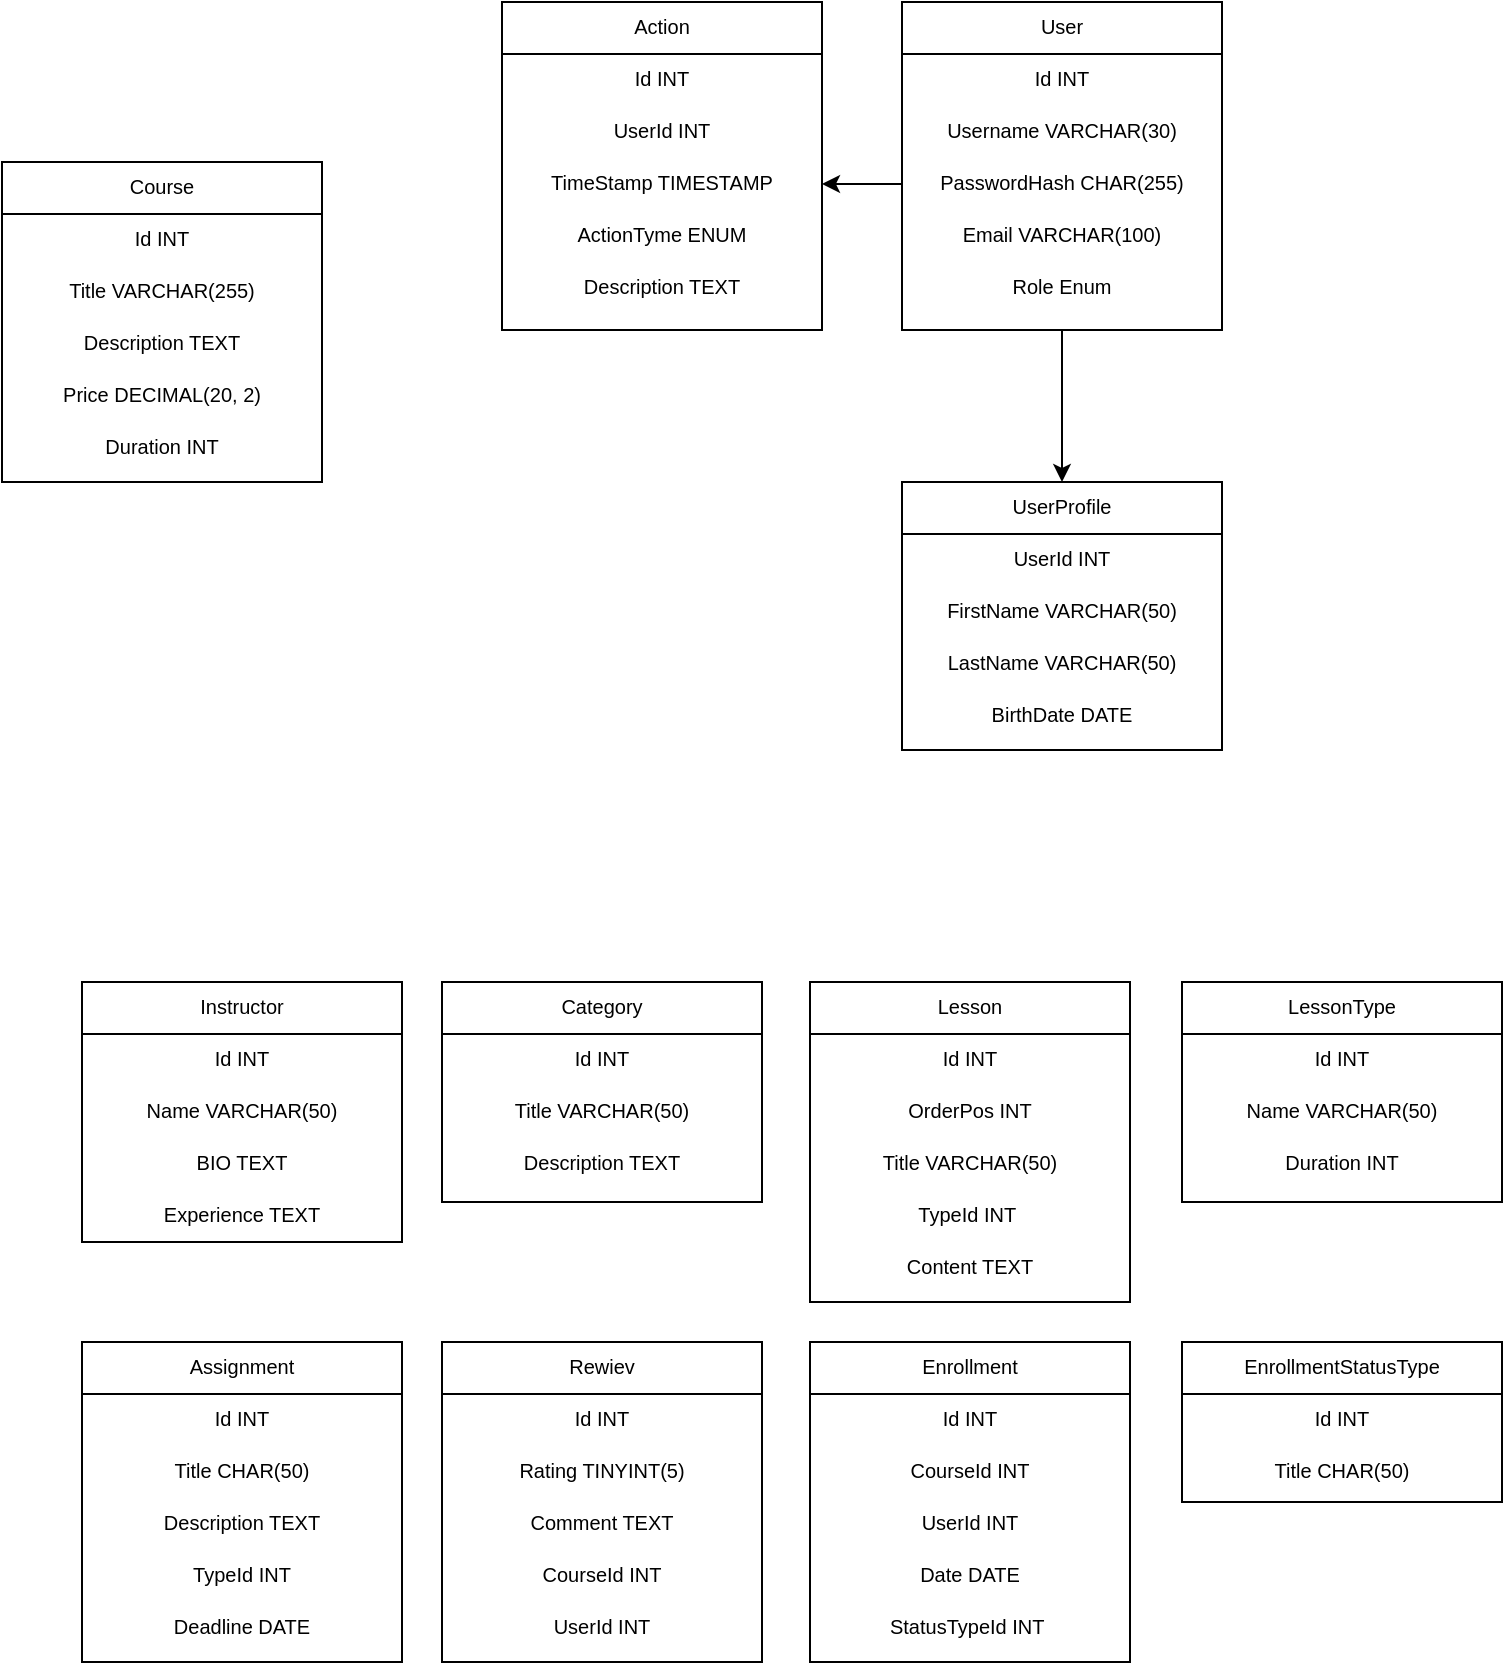 <mxfile version="24.7.13">
  <diagram id="C5RBs43oDa-KdzZeNtuy" name="Page-1">
    <mxGraphModel dx="1050" dy="1691" grid="1" gridSize="10" guides="1" tooltips="1" connect="1" arrows="1" fold="1" page="1" pageScale="1" pageWidth="827" pageHeight="1169" math="0" shadow="0">
      <root>
        <mxCell id="WIyWlLk6GJQsqaUBKTNV-0" />
        <mxCell id="WIyWlLk6GJQsqaUBKTNV-1" parent="WIyWlLk6GJQsqaUBKTNV-0" />
        <mxCell id="aah-on_qy1afVSjprkFK-63" style="edgeStyle=orthogonalEdgeStyle;rounded=0;orthogonalLoop=1;jettySize=auto;html=1;exitX=0.5;exitY=1;exitDx=0;exitDy=0;entryX=0.5;entryY=0;entryDx=0;entryDy=0;" parent="WIyWlLk6GJQsqaUBKTNV-1" source="zkfFHV4jXpPFQw0GAbJ--0" target="aah-on_qy1afVSjprkFK-1" edge="1">
          <mxGeometry relative="1" as="geometry" />
        </mxCell>
        <mxCell id="zkfFHV4jXpPFQw0GAbJ--0" value="User" style="swimlane;fontStyle=0;align=center;verticalAlign=top;childLayout=stackLayout;horizontal=1;startSize=26;horizontalStack=0;resizeParent=1;resizeLast=0;collapsible=1;marginBottom=0;rounded=0;shadow=0;strokeWidth=1;fontSize=10;labelBackgroundColor=none;" parent="WIyWlLk6GJQsqaUBKTNV-1" vertex="1">
          <mxGeometry x="500" y="-30" width="160" height="164" as="geometry">
            <mxRectangle x="230" y="140" width="160" height="26" as="alternateBounds" />
          </mxGeometry>
        </mxCell>
        <mxCell id="zkfFHV4jXpPFQw0GAbJ--1" value="Id INT" style="text;align=center;verticalAlign=top;spacingLeft=4;spacingRight=4;overflow=hidden;rotatable=0;points=[[0,0.5],[1,0.5]];portConstraint=eastwest;fontSize=10;labelBackgroundColor=none;" parent="zkfFHV4jXpPFQw0GAbJ--0" vertex="1">
          <mxGeometry y="26" width="160" height="26" as="geometry" />
        </mxCell>
        <mxCell id="zkfFHV4jXpPFQw0GAbJ--2" value="Username VARCHAR(30)" style="text;align=center;verticalAlign=top;spacingLeft=4;spacingRight=4;overflow=hidden;rotatable=0;points=[[0,0.5],[1,0.5]];portConstraint=eastwest;rounded=0;shadow=0;html=0;fontSize=10;labelBackgroundColor=none;" parent="zkfFHV4jXpPFQw0GAbJ--0" vertex="1">
          <mxGeometry y="52" width="160" height="26" as="geometry" />
        </mxCell>
        <mxCell id="aah-on_qy1afVSjprkFK-0" value="PasswordHash CHAR(255)" style="text;align=center;verticalAlign=top;spacingLeft=4;spacingRight=4;overflow=hidden;rotatable=0;points=[[0,0.5],[1,0.5]];portConstraint=eastwest;rounded=0;shadow=0;html=0;fontSize=10;labelBackgroundColor=none;" parent="zkfFHV4jXpPFQw0GAbJ--0" vertex="1">
          <mxGeometry y="78" width="160" height="26" as="geometry" />
        </mxCell>
        <mxCell id="zkfFHV4jXpPFQw0GAbJ--3" value="Email VARCHAR(100)" style="text;align=center;verticalAlign=top;spacingLeft=4;spacingRight=4;overflow=hidden;rotatable=0;points=[[0,0.5],[1,0.5]];portConstraint=eastwest;rounded=0;shadow=0;html=0;fontSize=10;labelBackgroundColor=none;" parent="zkfFHV4jXpPFQw0GAbJ--0" vertex="1">
          <mxGeometry y="104" width="160" height="26" as="geometry" />
        </mxCell>
        <mxCell id="zkfFHV4jXpPFQw0GAbJ--5" value="Role Enum" style="text;align=center;verticalAlign=top;spacingLeft=4;spacingRight=4;overflow=hidden;rotatable=0;points=[[0,0.5],[1,0.5]];portConstraint=eastwest;fontSize=10;labelBackgroundColor=none;" parent="zkfFHV4jXpPFQw0GAbJ--0" vertex="1">
          <mxGeometry y="130" width="160" height="26" as="geometry" />
        </mxCell>
        <mxCell id="zkfFHV4jXpPFQw0GAbJ--17" value="Course" style="swimlane;fontStyle=0;align=center;verticalAlign=top;childLayout=stackLayout;horizontal=1;startSize=26;horizontalStack=0;resizeParent=1;resizeLast=0;collapsible=1;marginBottom=0;rounded=0;shadow=0;strokeWidth=1;fontSize=10;labelBackgroundColor=none;" parent="WIyWlLk6GJQsqaUBKTNV-1" vertex="1">
          <mxGeometry x="50" y="50" width="160" height="160" as="geometry">
            <mxRectangle x="550" y="140" width="160" height="26" as="alternateBounds" />
          </mxGeometry>
        </mxCell>
        <mxCell id="zkfFHV4jXpPFQw0GAbJ--18" value="Id INT" style="text;align=center;verticalAlign=top;spacingLeft=4;spacingRight=4;overflow=hidden;rotatable=0;points=[[0,0.5],[1,0.5]];portConstraint=eastwest;fontSize=10;labelBackgroundColor=none;" parent="zkfFHV4jXpPFQw0GAbJ--17" vertex="1">
          <mxGeometry y="26" width="160" height="26" as="geometry" />
        </mxCell>
        <mxCell id="zkfFHV4jXpPFQw0GAbJ--19" value="Title VARCHAR(255)" style="text;align=center;verticalAlign=top;spacingLeft=4;spacingRight=4;overflow=hidden;rotatable=0;points=[[0,0.5],[1,0.5]];portConstraint=eastwest;rounded=0;shadow=0;html=0;fontSize=10;labelBackgroundColor=none;" parent="zkfFHV4jXpPFQw0GAbJ--17" vertex="1">
          <mxGeometry y="52" width="160" height="26" as="geometry" />
        </mxCell>
        <mxCell id="zkfFHV4jXpPFQw0GAbJ--20" value="Description TEXT" style="text;align=center;verticalAlign=top;spacingLeft=4;spacingRight=4;overflow=hidden;rotatable=0;points=[[0,0.5],[1,0.5]];portConstraint=eastwest;rounded=0;shadow=0;html=0;fontSize=10;labelBackgroundColor=none;" parent="zkfFHV4jXpPFQw0GAbJ--17" vertex="1">
          <mxGeometry y="78" width="160" height="26" as="geometry" />
        </mxCell>
        <mxCell id="zkfFHV4jXpPFQw0GAbJ--21" value="Price DECIMAL(20, 2)" style="text;align=center;verticalAlign=top;spacingLeft=4;spacingRight=4;overflow=hidden;rotatable=0;points=[[0,0.5],[1,0.5]];portConstraint=eastwest;rounded=0;shadow=0;html=0;fontSize=10;labelBackgroundColor=none;" parent="zkfFHV4jXpPFQw0GAbJ--17" vertex="1">
          <mxGeometry y="104" width="160" height="26" as="geometry" />
        </mxCell>
        <mxCell id="zkfFHV4jXpPFQw0GAbJ--22" value="Duration INT" style="text;align=center;verticalAlign=top;spacingLeft=4;spacingRight=4;overflow=hidden;rotatable=0;points=[[0,0.5],[1,0.5]];portConstraint=eastwest;rounded=0;shadow=0;html=0;fontSize=10;labelBackgroundColor=none;" parent="zkfFHV4jXpPFQw0GAbJ--17" vertex="1">
          <mxGeometry y="130" width="160" height="26" as="geometry" />
        </mxCell>
        <mxCell id="aah-on_qy1afVSjprkFK-1" value="UserProfile" style="swimlane;fontStyle=0;align=center;verticalAlign=top;childLayout=stackLayout;horizontal=1;startSize=26;horizontalStack=0;resizeParent=1;resizeLast=0;collapsible=1;marginBottom=0;rounded=0;shadow=0;strokeWidth=1;fontSize=10;labelBackgroundColor=none;" parent="WIyWlLk6GJQsqaUBKTNV-1" vertex="1">
          <mxGeometry x="500" y="210" width="160" height="134" as="geometry">
            <mxRectangle x="230" y="140" width="160" height="26" as="alternateBounds" />
          </mxGeometry>
        </mxCell>
        <mxCell id="aah-on_qy1afVSjprkFK-2" value="UserId INT" style="text;align=center;verticalAlign=top;spacingLeft=4;spacingRight=4;overflow=hidden;rotatable=0;points=[[0,0.5],[1,0.5]];portConstraint=eastwest;fontSize=10;labelBackgroundColor=none;" parent="aah-on_qy1afVSjprkFK-1" vertex="1">
          <mxGeometry y="26" width="160" height="26" as="geometry" />
        </mxCell>
        <mxCell id="aah-on_qy1afVSjprkFK-3" value="FirstName VARCHAR(50)" style="text;align=center;verticalAlign=top;spacingLeft=4;spacingRight=4;overflow=hidden;rotatable=0;points=[[0,0.5],[1,0.5]];portConstraint=eastwest;rounded=0;shadow=0;html=0;fontSize=10;labelBackgroundColor=none;" parent="aah-on_qy1afVSjprkFK-1" vertex="1">
          <mxGeometry y="52" width="160" height="26" as="geometry" />
        </mxCell>
        <mxCell id="aah-on_qy1afVSjprkFK-4" value="LastName VARCHAR(50)" style="text;align=center;verticalAlign=top;spacingLeft=4;spacingRight=4;overflow=hidden;rotatable=0;points=[[0,0.5],[1,0.5]];portConstraint=eastwest;rounded=0;shadow=0;html=0;fontSize=10;labelBackgroundColor=none;" parent="aah-on_qy1afVSjprkFK-1" vertex="1">
          <mxGeometry y="78" width="160" height="26" as="geometry" />
        </mxCell>
        <mxCell id="aah-on_qy1afVSjprkFK-5" value="BirthDate DATE" style="text;align=center;verticalAlign=top;spacingLeft=4;spacingRight=4;overflow=hidden;rotatable=0;points=[[0,0.5],[1,0.5]];portConstraint=eastwest;rounded=0;shadow=0;html=0;fontSize=10;labelBackgroundColor=none;" parent="aah-on_qy1afVSjprkFK-1" vertex="1">
          <mxGeometry y="104" width="160" height="26" as="geometry" />
        </mxCell>
        <mxCell id="aah-on_qy1afVSjprkFK-7" value="Instructor" style="swimlane;fontStyle=0;align=center;verticalAlign=top;childLayout=stackLayout;horizontal=1;startSize=26;horizontalStack=0;resizeParent=1;resizeLast=0;collapsible=1;marginBottom=0;rounded=0;shadow=0;strokeWidth=1;fontSize=10;labelBackgroundColor=none;" parent="WIyWlLk6GJQsqaUBKTNV-1" vertex="1">
          <mxGeometry x="90" y="460" width="160" height="130" as="geometry">
            <mxRectangle x="230" y="140" width="160" height="26" as="alternateBounds" />
          </mxGeometry>
        </mxCell>
        <mxCell id="aah-on_qy1afVSjprkFK-8" value="Id INT" style="text;align=center;verticalAlign=top;spacingLeft=4;spacingRight=4;overflow=hidden;rotatable=0;points=[[0,0.5],[1,0.5]];portConstraint=eastwest;fontSize=10;labelBackgroundColor=none;" parent="aah-on_qy1afVSjprkFK-7" vertex="1">
          <mxGeometry y="26" width="160" height="26" as="geometry" />
        </mxCell>
        <mxCell id="aah-on_qy1afVSjprkFK-9" value="Name VARCHAR(50)" style="text;align=center;verticalAlign=top;spacingLeft=4;spacingRight=4;overflow=hidden;rotatable=0;points=[[0,0.5],[1,0.5]];portConstraint=eastwest;rounded=0;shadow=0;html=0;fontSize=10;labelBackgroundColor=none;" parent="aah-on_qy1afVSjprkFK-7" vertex="1">
          <mxGeometry y="52" width="160" height="26" as="geometry" />
        </mxCell>
        <mxCell id="aah-on_qy1afVSjprkFK-10" value="BIO TEXT" style="text;align=center;verticalAlign=top;spacingLeft=4;spacingRight=4;overflow=hidden;rotatable=0;points=[[0,0.5],[1,0.5]];portConstraint=eastwest;rounded=0;shadow=0;html=0;fontSize=10;labelBackgroundColor=none;" parent="aah-on_qy1afVSjprkFK-7" vertex="1">
          <mxGeometry y="78" width="160" height="26" as="geometry" />
        </mxCell>
        <mxCell id="aah-on_qy1afVSjprkFK-11" value="Experience TEXT" style="text;align=center;verticalAlign=top;spacingLeft=4;spacingRight=4;overflow=hidden;rotatable=0;points=[[0,0.5],[1,0.5]];portConstraint=eastwest;rounded=0;shadow=0;html=0;fontSize=10;labelBackgroundColor=none;" parent="aah-on_qy1afVSjprkFK-7" vertex="1">
          <mxGeometry y="104" width="160" height="26" as="geometry" />
        </mxCell>
        <mxCell id="aah-on_qy1afVSjprkFK-13" value="Category" style="swimlane;fontStyle=0;align=center;verticalAlign=top;childLayout=stackLayout;horizontal=1;startSize=26;horizontalStack=0;resizeParent=1;resizeLast=0;collapsible=1;marginBottom=0;rounded=0;shadow=0;strokeWidth=1;fontSize=10;labelBackgroundColor=none;" parent="WIyWlLk6GJQsqaUBKTNV-1" vertex="1">
          <mxGeometry x="270" y="460" width="160" height="110" as="geometry">
            <mxRectangle x="550" y="140" width="160" height="26" as="alternateBounds" />
          </mxGeometry>
        </mxCell>
        <mxCell id="aah-on_qy1afVSjprkFK-14" value="Id INT" style="text;align=center;verticalAlign=top;spacingLeft=4;spacingRight=4;overflow=hidden;rotatable=0;points=[[0,0.5],[1,0.5]];portConstraint=eastwest;fontSize=10;labelBackgroundColor=none;" parent="aah-on_qy1afVSjprkFK-13" vertex="1">
          <mxGeometry y="26" width="160" height="26" as="geometry" />
        </mxCell>
        <mxCell id="aah-on_qy1afVSjprkFK-15" value="Title VARCHAR(50)" style="text;align=center;verticalAlign=top;spacingLeft=4;spacingRight=4;overflow=hidden;rotatable=0;points=[[0,0.5],[1,0.5]];portConstraint=eastwest;rounded=0;shadow=0;html=0;fontSize=10;labelBackgroundColor=none;" parent="aah-on_qy1afVSjprkFK-13" vertex="1">
          <mxGeometry y="52" width="160" height="26" as="geometry" />
        </mxCell>
        <mxCell id="aah-on_qy1afVSjprkFK-16" value="Description TEXT" style="text;align=center;verticalAlign=top;spacingLeft=4;spacingRight=4;overflow=hidden;rotatable=0;points=[[0,0.5],[1,0.5]];portConstraint=eastwest;rounded=0;shadow=0;html=0;fontSize=10;labelBackgroundColor=none;" parent="aah-on_qy1afVSjprkFK-13" vertex="1">
          <mxGeometry y="78" width="160" height="26" as="geometry" />
        </mxCell>
        <mxCell id="aah-on_qy1afVSjprkFK-19" value="Lesson" style="swimlane;fontStyle=0;align=center;verticalAlign=top;childLayout=stackLayout;horizontal=1;startSize=26;horizontalStack=0;resizeParent=1;resizeLast=0;collapsible=1;marginBottom=0;rounded=0;shadow=0;strokeWidth=1;fontSize=10;labelBackgroundColor=none;" parent="WIyWlLk6GJQsqaUBKTNV-1" vertex="1">
          <mxGeometry x="454" y="460" width="160" height="160" as="geometry">
            <mxRectangle x="550" y="140" width="160" height="26" as="alternateBounds" />
          </mxGeometry>
        </mxCell>
        <mxCell id="aah-on_qy1afVSjprkFK-20" value="Id INT" style="text;align=center;verticalAlign=top;spacingLeft=4;spacingRight=4;overflow=hidden;rotatable=0;points=[[0,0.5],[1,0.5]];portConstraint=eastwest;fontSize=10;labelBackgroundColor=none;" parent="aah-on_qy1afVSjprkFK-19" vertex="1">
          <mxGeometry y="26" width="160" height="26" as="geometry" />
        </mxCell>
        <mxCell id="aah-on_qy1afVSjprkFK-25" value="OrderPos INT" style="text;align=center;verticalAlign=top;spacingLeft=4;spacingRight=4;overflow=hidden;rotatable=0;points=[[0,0.5],[1,0.5]];portConstraint=eastwest;fontSize=10;labelBackgroundColor=none;" parent="aah-on_qy1afVSjprkFK-19" vertex="1">
          <mxGeometry y="52" width="160" height="26" as="geometry" />
        </mxCell>
        <mxCell id="aah-on_qy1afVSjprkFK-21" value="Title VARCHAR(50)" style="text;align=center;verticalAlign=top;spacingLeft=4;spacingRight=4;overflow=hidden;rotatable=0;points=[[0,0.5],[1,0.5]];portConstraint=eastwest;rounded=0;shadow=0;html=0;fontSize=10;labelBackgroundColor=none;" parent="aah-on_qy1afVSjprkFK-19" vertex="1">
          <mxGeometry y="78" width="160" height="26" as="geometry" />
        </mxCell>
        <mxCell id="aah-on_qy1afVSjprkFK-22" value="TypeId INT " style="text;align=center;verticalAlign=top;spacingLeft=4;spacingRight=4;overflow=hidden;rotatable=0;points=[[0,0.5],[1,0.5]];portConstraint=eastwest;rounded=0;shadow=0;html=0;fontSize=10;labelBackgroundColor=none;" parent="aah-on_qy1afVSjprkFK-19" vertex="1">
          <mxGeometry y="104" width="160" height="26" as="geometry" />
        </mxCell>
        <mxCell id="aah-on_qy1afVSjprkFK-23" value="Content TEXT" style="text;align=center;verticalAlign=top;spacingLeft=4;spacingRight=4;overflow=hidden;rotatable=0;points=[[0,0.5],[1,0.5]];portConstraint=eastwest;rounded=0;shadow=0;html=0;fontSize=10;labelBackgroundColor=none;" parent="aah-on_qy1afVSjprkFK-19" vertex="1">
          <mxGeometry y="130" width="160" height="26" as="geometry" />
        </mxCell>
        <mxCell id="aah-on_qy1afVSjprkFK-27" value="LessonType" style="swimlane;fontStyle=0;align=center;verticalAlign=top;childLayout=stackLayout;horizontal=1;startSize=26;horizontalStack=0;resizeParent=1;resizeLast=0;collapsible=1;marginBottom=0;rounded=0;shadow=0;strokeWidth=1;fontSize=10;labelBackgroundColor=none;" parent="WIyWlLk6GJQsqaUBKTNV-1" vertex="1">
          <mxGeometry x="640" y="460" width="160" height="110" as="geometry">
            <mxRectangle x="550" y="140" width="160" height="26" as="alternateBounds" />
          </mxGeometry>
        </mxCell>
        <mxCell id="aah-on_qy1afVSjprkFK-28" value="Id INT" style="text;align=center;verticalAlign=top;spacingLeft=4;spacingRight=4;overflow=hidden;rotatable=0;points=[[0,0.5],[1,0.5]];portConstraint=eastwest;fontSize=10;labelBackgroundColor=none;" parent="aah-on_qy1afVSjprkFK-27" vertex="1">
          <mxGeometry y="26" width="160" height="26" as="geometry" />
        </mxCell>
        <mxCell id="60YSfxeum9Z7Bx78v9H6-0" value="Name VARCHAR(50)" style="text;align=center;verticalAlign=top;spacingLeft=4;spacingRight=4;overflow=hidden;rotatable=0;points=[[0,0.5],[1,0.5]];portConstraint=eastwest;rounded=0;shadow=0;html=0;fontSize=10;labelBackgroundColor=none;" vertex="1" parent="aah-on_qy1afVSjprkFK-27">
          <mxGeometry y="52" width="160" height="26" as="geometry" />
        </mxCell>
        <mxCell id="aah-on_qy1afVSjprkFK-29" value="Duration INT" style="text;align=center;verticalAlign=top;spacingLeft=4;spacingRight=4;overflow=hidden;rotatable=0;points=[[0,0.5],[1,0.5]];portConstraint=eastwest;rounded=0;shadow=0;html=0;fontSize=10;labelBackgroundColor=none;" parent="aah-on_qy1afVSjprkFK-27" vertex="1">
          <mxGeometry y="78" width="160" height="26" as="geometry" />
        </mxCell>
        <mxCell id="aah-on_qy1afVSjprkFK-31" value="Assignment" style="swimlane;fontStyle=0;align=center;verticalAlign=top;childLayout=stackLayout;horizontal=1;startSize=26;horizontalStack=0;resizeParent=1;resizeLast=0;collapsible=1;marginBottom=0;rounded=0;shadow=0;strokeWidth=1;fontSize=10;labelBackgroundColor=none;" parent="WIyWlLk6GJQsqaUBKTNV-1" vertex="1">
          <mxGeometry x="90" y="640" width="160" height="160" as="geometry">
            <mxRectangle x="550" y="140" width="160" height="26" as="alternateBounds" />
          </mxGeometry>
        </mxCell>
        <mxCell id="aah-on_qy1afVSjprkFK-32" value="Id INT" style="text;align=center;verticalAlign=top;spacingLeft=4;spacingRight=4;overflow=hidden;rotatable=0;points=[[0,0.5],[1,0.5]];portConstraint=eastwest;fontSize=10;labelBackgroundColor=none;" parent="aah-on_qy1afVSjprkFK-31" vertex="1">
          <mxGeometry y="26" width="160" height="26" as="geometry" />
        </mxCell>
        <mxCell id="aah-on_qy1afVSjprkFK-33" value="Title CHAR(50)" style="text;align=center;verticalAlign=top;spacingLeft=4;spacingRight=4;overflow=hidden;rotatable=0;points=[[0,0.5],[1,0.5]];portConstraint=eastwest;fontSize=10;labelBackgroundColor=none;" parent="aah-on_qy1afVSjprkFK-31" vertex="1">
          <mxGeometry y="52" width="160" height="26" as="geometry" />
        </mxCell>
        <mxCell id="aah-on_qy1afVSjprkFK-34" value="Description TEXT" style="text;align=center;verticalAlign=top;spacingLeft=4;spacingRight=4;overflow=hidden;rotatable=0;points=[[0,0.5],[1,0.5]];portConstraint=eastwest;rounded=0;shadow=0;html=0;fontSize=10;labelBackgroundColor=none;" parent="aah-on_qy1afVSjprkFK-31" vertex="1">
          <mxGeometry y="78" width="160" height="26" as="geometry" />
        </mxCell>
        <mxCell id="aah-on_qy1afVSjprkFK-35" value="TypeId INT" style="text;align=center;verticalAlign=top;spacingLeft=4;spacingRight=4;overflow=hidden;rotatable=0;points=[[0,0.5],[1,0.5]];portConstraint=eastwest;rounded=0;shadow=0;html=0;fontSize=10;labelBackgroundColor=none;" parent="aah-on_qy1afVSjprkFK-31" vertex="1">
          <mxGeometry y="104" width="160" height="26" as="geometry" />
        </mxCell>
        <mxCell id="aah-on_qy1afVSjprkFK-36" value="Deadline DATE" style="text;align=center;verticalAlign=top;spacingLeft=4;spacingRight=4;overflow=hidden;rotatable=0;points=[[0,0.5],[1,0.5]];portConstraint=eastwest;rounded=0;shadow=0;html=0;fontSize=10;labelBackgroundColor=none;" parent="aah-on_qy1afVSjprkFK-31" vertex="1">
          <mxGeometry y="130" width="160" height="26" as="geometry" />
        </mxCell>
        <mxCell id="aah-on_qy1afVSjprkFK-43" value="Rewiev" style="swimlane;fontStyle=0;align=center;verticalAlign=top;childLayout=stackLayout;horizontal=1;startSize=26;horizontalStack=0;resizeParent=1;resizeLast=0;collapsible=1;marginBottom=0;rounded=0;shadow=0;strokeWidth=1;fontSize=10;labelBackgroundColor=none;" parent="WIyWlLk6GJQsqaUBKTNV-1" vertex="1">
          <mxGeometry x="270" y="640" width="160" height="160" as="geometry">
            <mxRectangle x="550" y="140" width="160" height="26" as="alternateBounds" />
          </mxGeometry>
        </mxCell>
        <mxCell id="aah-on_qy1afVSjprkFK-44" value="Id INT" style="text;align=center;verticalAlign=top;spacingLeft=4;spacingRight=4;overflow=hidden;rotatable=0;points=[[0,0.5],[1,0.5]];portConstraint=eastwest;fontSize=10;labelBackgroundColor=none;" parent="aah-on_qy1afVSjprkFK-43" vertex="1">
          <mxGeometry y="26" width="160" height="26" as="geometry" />
        </mxCell>
        <mxCell id="aah-on_qy1afVSjprkFK-45" value="Rating TINYINT(5)" style="text;align=center;verticalAlign=top;spacingLeft=4;spacingRight=4;overflow=hidden;rotatable=0;points=[[0,0.5],[1,0.5]];portConstraint=eastwest;fontSize=10;labelBackgroundColor=none;" parent="aah-on_qy1afVSjprkFK-43" vertex="1">
          <mxGeometry y="52" width="160" height="26" as="geometry" />
        </mxCell>
        <mxCell id="aah-on_qy1afVSjprkFK-46" value="Comment TEXT" style="text;align=center;verticalAlign=top;spacingLeft=4;spacingRight=4;overflow=hidden;rotatable=0;points=[[0,0.5],[1,0.5]];portConstraint=eastwest;rounded=0;shadow=0;html=0;fontSize=10;labelBackgroundColor=none;" parent="aah-on_qy1afVSjprkFK-43" vertex="1">
          <mxGeometry y="78" width="160" height="26" as="geometry" />
        </mxCell>
        <mxCell id="aah-on_qy1afVSjprkFK-47" value="CourseId INT" style="text;align=center;verticalAlign=top;spacingLeft=4;spacingRight=4;overflow=hidden;rotatable=0;points=[[0,0.5],[1,0.5]];portConstraint=eastwest;rounded=0;shadow=0;html=0;fontSize=10;labelBackgroundColor=none;" parent="aah-on_qy1afVSjprkFK-43" vertex="1">
          <mxGeometry y="104" width="160" height="26" as="geometry" />
        </mxCell>
        <mxCell id="aah-on_qy1afVSjprkFK-48" value="UserId INT" style="text;align=center;verticalAlign=top;spacingLeft=4;spacingRight=4;overflow=hidden;rotatable=0;points=[[0,0.5],[1,0.5]];portConstraint=eastwest;rounded=0;shadow=0;html=0;fontSize=10;labelBackgroundColor=none;" parent="aah-on_qy1afVSjprkFK-43" vertex="1">
          <mxGeometry y="130" width="160" height="26" as="geometry" />
        </mxCell>
        <mxCell id="aah-on_qy1afVSjprkFK-49" value="Enrollment" style="swimlane;fontStyle=0;align=center;verticalAlign=top;childLayout=stackLayout;horizontal=1;startSize=26;horizontalStack=0;resizeParent=1;resizeLast=0;collapsible=1;marginBottom=0;rounded=0;shadow=0;strokeWidth=1;fontSize=10;labelBackgroundColor=none;" parent="WIyWlLk6GJQsqaUBKTNV-1" vertex="1">
          <mxGeometry x="454" y="640" width="160" height="160" as="geometry">
            <mxRectangle x="550" y="140" width="160" height="26" as="alternateBounds" />
          </mxGeometry>
        </mxCell>
        <mxCell id="aah-on_qy1afVSjprkFK-50" value="Id INT" style="text;align=center;verticalAlign=top;spacingLeft=4;spacingRight=4;overflow=hidden;rotatable=0;points=[[0,0.5],[1,0.5]];portConstraint=eastwest;fontSize=10;labelBackgroundColor=none;" parent="aah-on_qy1afVSjprkFK-49" vertex="1">
          <mxGeometry y="26" width="160" height="26" as="geometry" />
        </mxCell>
        <mxCell id="aah-on_qy1afVSjprkFK-51" value="CourseId INT" style="text;align=center;verticalAlign=top;spacingLeft=4;spacingRight=4;overflow=hidden;rotatable=0;points=[[0,0.5],[1,0.5]];portConstraint=eastwest;fontSize=10;labelBackgroundColor=none;" parent="aah-on_qy1afVSjprkFK-49" vertex="1">
          <mxGeometry y="52" width="160" height="26" as="geometry" />
        </mxCell>
        <mxCell id="aah-on_qy1afVSjprkFK-52" value="UserId INT" style="text;align=center;verticalAlign=top;spacingLeft=4;spacingRight=4;overflow=hidden;rotatable=0;points=[[0,0.5],[1,0.5]];portConstraint=eastwest;rounded=0;shadow=0;html=0;fontSize=10;labelBackgroundColor=none;" parent="aah-on_qy1afVSjprkFK-49" vertex="1">
          <mxGeometry y="78" width="160" height="26" as="geometry" />
        </mxCell>
        <mxCell id="aah-on_qy1afVSjprkFK-53" value="Date DATE" style="text;align=center;verticalAlign=top;spacingLeft=4;spacingRight=4;overflow=hidden;rotatable=0;points=[[0,0.5],[1,0.5]];portConstraint=eastwest;rounded=0;shadow=0;html=0;fontSize=10;labelBackgroundColor=none;" parent="aah-on_qy1afVSjprkFK-49" vertex="1">
          <mxGeometry y="104" width="160" height="26" as="geometry" />
        </mxCell>
        <mxCell id="aah-on_qy1afVSjprkFK-54" value="StatusTypeId INT " style="text;align=center;verticalAlign=top;spacingLeft=4;spacingRight=4;overflow=hidden;rotatable=0;points=[[0,0.5],[1,0.5]];portConstraint=eastwest;rounded=0;shadow=0;html=0;fontSize=10;labelBackgroundColor=none;" parent="aah-on_qy1afVSjprkFK-49" vertex="1">
          <mxGeometry y="130" width="160" height="26" as="geometry" />
        </mxCell>
        <mxCell id="aah-on_qy1afVSjprkFK-55" value="EnrollmentStatusType" style="swimlane;fontStyle=0;align=center;verticalAlign=top;childLayout=stackLayout;horizontal=1;startSize=26;horizontalStack=0;resizeParent=1;resizeLast=0;collapsible=1;marginBottom=0;rounded=0;shadow=0;strokeWidth=1;fontSize=10;labelBackgroundColor=none;" parent="WIyWlLk6GJQsqaUBKTNV-1" vertex="1">
          <mxGeometry x="640" y="640" width="160" height="80" as="geometry">
            <mxRectangle x="550" y="140" width="160" height="26" as="alternateBounds" />
          </mxGeometry>
        </mxCell>
        <mxCell id="aah-on_qy1afVSjprkFK-56" value="Id INT" style="text;align=center;verticalAlign=top;spacingLeft=4;spacingRight=4;overflow=hidden;rotatable=0;points=[[0,0.5],[1,0.5]];portConstraint=eastwest;fontSize=10;labelBackgroundColor=none;" parent="aah-on_qy1afVSjprkFK-55" vertex="1">
          <mxGeometry y="26" width="160" height="26" as="geometry" />
        </mxCell>
        <mxCell id="aah-on_qy1afVSjprkFK-57" value="Title CHAR(50)" style="text;align=center;verticalAlign=top;spacingLeft=4;spacingRight=4;overflow=hidden;rotatable=0;points=[[0,0.5],[1,0.5]];portConstraint=eastwest;fontSize=10;labelBackgroundColor=none;" parent="aah-on_qy1afVSjprkFK-55" vertex="1">
          <mxGeometry y="52" width="160" height="26" as="geometry" />
        </mxCell>
        <mxCell id="60YSfxeum9Z7Bx78v9H6-1" value="Action" style="swimlane;fontStyle=0;align=center;verticalAlign=top;childLayout=stackLayout;horizontal=1;startSize=26;horizontalStack=0;resizeParent=1;resizeLast=0;collapsible=1;marginBottom=0;rounded=0;shadow=0;strokeWidth=1;fontSize=10;labelBackgroundColor=none;" vertex="1" parent="WIyWlLk6GJQsqaUBKTNV-1">
          <mxGeometry x="300" y="-30" width="160" height="164" as="geometry">
            <mxRectangle x="230" y="140" width="160" height="26" as="alternateBounds" />
          </mxGeometry>
        </mxCell>
        <mxCell id="60YSfxeum9Z7Bx78v9H6-2" value="Id INT" style="text;align=center;verticalAlign=top;spacingLeft=4;spacingRight=4;overflow=hidden;rotatable=0;points=[[0,0.5],[1,0.5]];portConstraint=eastwest;fontSize=10;labelBackgroundColor=none;" vertex="1" parent="60YSfxeum9Z7Bx78v9H6-1">
          <mxGeometry y="26" width="160" height="26" as="geometry" />
        </mxCell>
        <mxCell id="60YSfxeum9Z7Bx78v9H6-3" value="UserId INT" style="text;align=center;verticalAlign=top;spacingLeft=4;spacingRight=4;overflow=hidden;rotatable=0;points=[[0,0.5],[1,0.5]];portConstraint=eastwest;rounded=0;shadow=0;html=0;fontSize=10;labelBackgroundColor=none;" vertex="1" parent="60YSfxeum9Z7Bx78v9H6-1">
          <mxGeometry y="52" width="160" height="26" as="geometry" />
        </mxCell>
        <mxCell id="60YSfxeum9Z7Bx78v9H6-4" value="TimeStamp TIMESTAMP" style="text;align=center;verticalAlign=top;spacingLeft=4;spacingRight=4;overflow=hidden;rotatable=0;points=[[0,0.5],[1,0.5]];portConstraint=eastwest;rounded=0;shadow=0;html=0;fontSize=10;labelBackgroundColor=none;" vertex="1" parent="60YSfxeum9Z7Bx78v9H6-1">
          <mxGeometry y="78" width="160" height="26" as="geometry" />
        </mxCell>
        <mxCell id="60YSfxeum9Z7Bx78v9H6-5" value="ActionTyme ENUM" style="text;align=center;verticalAlign=top;spacingLeft=4;spacingRight=4;overflow=hidden;rotatable=0;points=[[0,0.5],[1,0.5]];portConstraint=eastwest;rounded=0;shadow=0;html=0;fontSize=10;labelBackgroundColor=none;" vertex="1" parent="60YSfxeum9Z7Bx78v9H6-1">
          <mxGeometry y="104" width="160" height="26" as="geometry" />
        </mxCell>
        <mxCell id="60YSfxeum9Z7Bx78v9H6-6" value="Description TEXT" style="text;align=center;verticalAlign=top;spacingLeft=4;spacingRight=4;overflow=hidden;rotatable=0;points=[[0,0.5],[1,0.5]];portConstraint=eastwest;fontSize=10;labelBackgroundColor=none;" vertex="1" parent="60YSfxeum9Z7Bx78v9H6-1">
          <mxGeometry y="130" width="160" height="26" as="geometry" />
        </mxCell>
        <mxCell id="60YSfxeum9Z7Bx78v9H6-7" style="edgeStyle=orthogonalEdgeStyle;rounded=0;orthogonalLoop=1;jettySize=auto;html=1;exitX=0;exitY=0.5;exitDx=0;exitDy=0;entryX=1;entryY=0.5;entryDx=0;entryDy=0;" edge="1" parent="WIyWlLk6GJQsqaUBKTNV-1" source="aah-on_qy1afVSjprkFK-0" target="60YSfxeum9Z7Bx78v9H6-4">
          <mxGeometry relative="1" as="geometry" />
        </mxCell>
      </root>
    </mxGraphModel>
  </diagram>
</mxfile>
